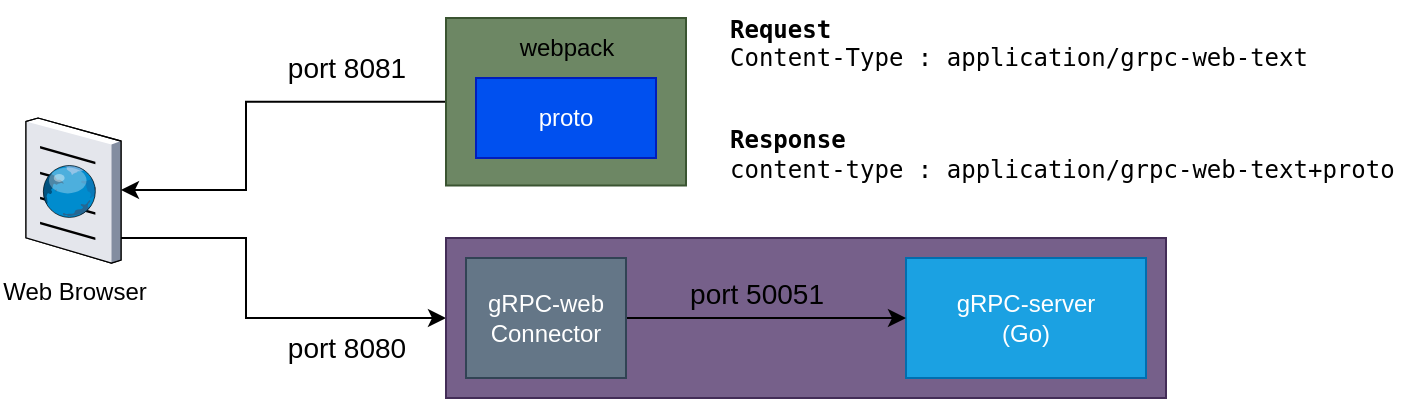 <mxfile version="24.7.5">
  <diagram name="Page-1" id="h2FR42WZXVLEfB94IF48">
    <mxGraphModel dx="1234" dy="1214" grid="1" gridSize="10" guides="1" tooltips="1" connect="1" arrows="1" fold="1" page="1" pageScale="1" pageWidth="850" pageHeight="1100" math="0" shadow="0">
      <root>
        <mxCell id="0" />
        <mxCell id="1" parent="0" />
        <mxCell id="edR6dUdQlGPa8ViLFu1w-7" style="edgeStyle=orthogonalEdgeStyle;rounded=0;orthogonalLoop=1;jettySize=auto;html=1;entryX=0;entryY=0.5;entryDx=0;entryDy=0;" parent="1" source="edR6dUdQlGPa8ViLFu1w-1" target="edR6dUdQlGPa8ViLFu1w-4" edge="1">
          <mxGeometry relative="1" as="geometry">
            <Array as="points">
              <mxPoint x="150" y="180" />
              <mxPoint x="150" y="220" />
            </Array>
          </mxGeometry>
        </mxCell>
        <mxCell id="edR6dUdQlGPa8ViLFu1w-1" value="Web Browser" style="verticalLabelPosition=bottom;sketch=0;aspect=fixed;html=1;verticalAlign=top;strokeColor=none;align=center;outlineConnect=0;shape=mxgraph.citrix.browser;" parent="1" vertex="1">
          <mxGeometry x="40" y="120" width="47.5" height="72.5" as="geometry" />
        </mxCell>
        <mxCell id="edR6dUdQlGPa8ViLFu1w-6" style="edgeStyle=orthogonalEdgeStyle;rounded=0;orthogonalLoop=1;jettySize=auto;html=1;exitX=0;exitY=0.5;exitDx=0;exitDy=0;" parent="1" source="edR6dUdQlGPa8ViLFu1w-2" target="edR6dUdQlGPa8ViLFu1w-1" edge="1">
          <mxGeometry relative="1" as="geometry">
            <mxPoint x="100" y="150" as="targetPoint" />
            <Array as="points">
              <mxPoint x="150" y="112" />
              <mxPoint x="150" y="156" />
            </Array>
          </mxGeometry>
        </mxCell>
        <mxCell id="edR6dUdQlGPa8ViLFu1w-2" value="" style="rounded=0;whiteSpace=wrap;html=1;fillColor=#6d8764;fontColor=#ffffff;strokeColor=#3A5431;" parent="1" vertex="1">
          <mxGeometry x="250" y="70" width="120" height="83.75" as="geometry" />
        </mxCell>
        <mxCell id="edR6dUdQlGPa8ViLFu1w-3" value="proto" style="rounded=0;whiteSpace=wrap;html=1;fillColor=#0050ef;strokeColor=#001DBC;fontColor=#ffffff;" parent="1" vertex="1">
          <mxGeometry x="265" y="100" width="90" height="40" as="geometry" />
        </mxCell>
        <mxCell id="edR6dUdQlGPa8ViLFu1w-4" value="" style="rounded=0;whiteSpace=wrap;html=1;fillColor=#76608a;strokeColor=#432D57;fontColor=#ffffff;" parent="1" vertex="1">
          <mxGeometry x="250" y="180" width="360" height="80" as="geometry" />
        </mxCell>
        <mxCell id="edR6dUdQlGPa8ViLFu1w-5" value="gRPC-server&lt;div&gt;(Go)&lt;/div&gt;" style="rounded=0;whiteSpace=wrap;html=1;fillColor=#1ba1e2;fontColor=#ffffff;strokeColor=#006EAF;" parent="1" vertex="1">
          <mxGeometry x="480" y="190" width="120" height="60" as="geometry" />
        </mxCell>
        <mxCell id="edR6dUdQlGPa8ViLFu1w-9" style="edgeStyle=orthogonalEdgeStyle;rounded=0;orthogonalLoop=1;jettySize=auto;html=1;entryX=0;entryY=0.5;entryDx=0;entryDy=0;" parent="1" source="edR6dUdQlGPa8ViLFu1w-8" target="edR6dUdQlGPa8ViLFu1w-5" edge="1">
          <mxGeometry relative="1" as="geometry" />
        </mxCell>
        <mxCell id="edR6dUdQlGPa8ViLFu1w-8" value="gRPC-web&lt;div&gt;Connector&lt;/div&gt;" style="rounded=0;whiteSpace=wrap;html=1;fillColor=#647687;fontColor=#ffffff;strokeColor=#314354;" parent="1" vertex="1">
          <mxGeometry x="260" y="190" width="80" height="60" as="geometry" />
        </mxCell>
        <mxCell id="edR6dUdQlGPa8ViLFu1w-10" value="&lt;font style=&quot;font-size: 14px;&quot;&gt;port 8080&lt;/font&gt;" style="text;html=1;align=center;verticalAlign=middle;resizable=0;points=[];autosize=1;strokeColor=none;fillColor=none;" parent="1" vertex="1">
          <mxGeometry x="160" y="220" width="80" height="30" as="geometry" />
        </mxCell>
        <mxCell id="edR6dUdQlGPa8ViLFu1w-12" value="&lt;font style=&quot;font-size: 14px;&quot;&gt;port 8081&lt;/font&gt;" style="text;html=1;align=center;verticalAlign=middle;resizable=0;points=[];autosize=1;strokeColor=none;fillColor=none;" parent="1" vertex="1">
          <mxGeometry x="160" y="80" width="80" height="30" as="geometry" />
        </mxCell>
        <mxCell id="edR6dUdQlGPa8ViLFu1w-13" value="&lt;font style=&quot;font-size: 14px;&quot;&gt;port 50051&lt;/font&gt;" style="text;html=1;align=center;verticalAlign=middle;resizable=0;points=[];autosize=1;strokeColor=none;fillColor=none;" parent="1" vertex="1">
          <mxGeometry x="360" y="192.5" width="90" height="30" as="geometry" />
        </mxCell>
        <mxCell id="huJgDQ4q7ZtMzn3z_fZy-1" value="webpack" style="text;html=1;align=center;verticalAlign=middle;resizable=0;points=[];autosize=1;strokeColor=none;fillColor=none;" vertex="1" parent="1">
          <mxGeometry x="275" y="70" width="70" height="30" as="geometry" />
        </mxCell>
        <mxCell id="huJgDQ4q7ZtMzn3z_fZy-3" value="&lt;pre style=&quot;margin-top: 0px;&quot;&gt;&lt;b&gt;Request&lt;/b&gt;&lt;br&gt;Content-Type : application/grpc-web-text&lt;br&gt;&lt;b&gt;&lt;br&gt;&lt;/b&gt;&lt;/pre&gt;&lt;pre style=&quot;margin-top: 0px;&quot;&gt;&lt;b&gt;Response&lt;/b&gt;&lt;br&gt;content-type : application/grpc-web-text+proto&lt;/pre&gt;&lt;div&gt;&lt;br&gt;&lt;/div&gt;" style="text;html=1;whiteSpace=wrap;overflow=hidden;rounded=0;" vertex="1" parent="1">
          <mxGeometry x="390" y="61.88" width="340" height="100" as="geometry" />
        </mxCell>
      </root>
    </mxGraphModel>
  </diagram>
</mxfile>

